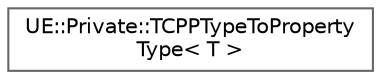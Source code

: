 digraph "Graphical Class Hierarchy"
{
 // INTERACTIVE_SVG=YES
 // LATEX_PDF_SIZE
  bgcolor="transparent";
  edge [fontname=Helvetica,fontsize=10,labelfontname=Helvetica,labelfontsize=10];
  node [fontname=Helvetica,fontsize=10,shape=box,height=0.2,width=0.4];
  rankdir="LR";
  Node0 [id="Node000000",label="UE::Private::TCPPTypeToProperty\lType\< T \>",height=0.2,width=0.4,color="grey40", fillcolor="white", style="filled",URL="$dc/d47/structUE_1_1Private_1_1TCPPTypeToPropertyType.html",tooltip=" "];
}
